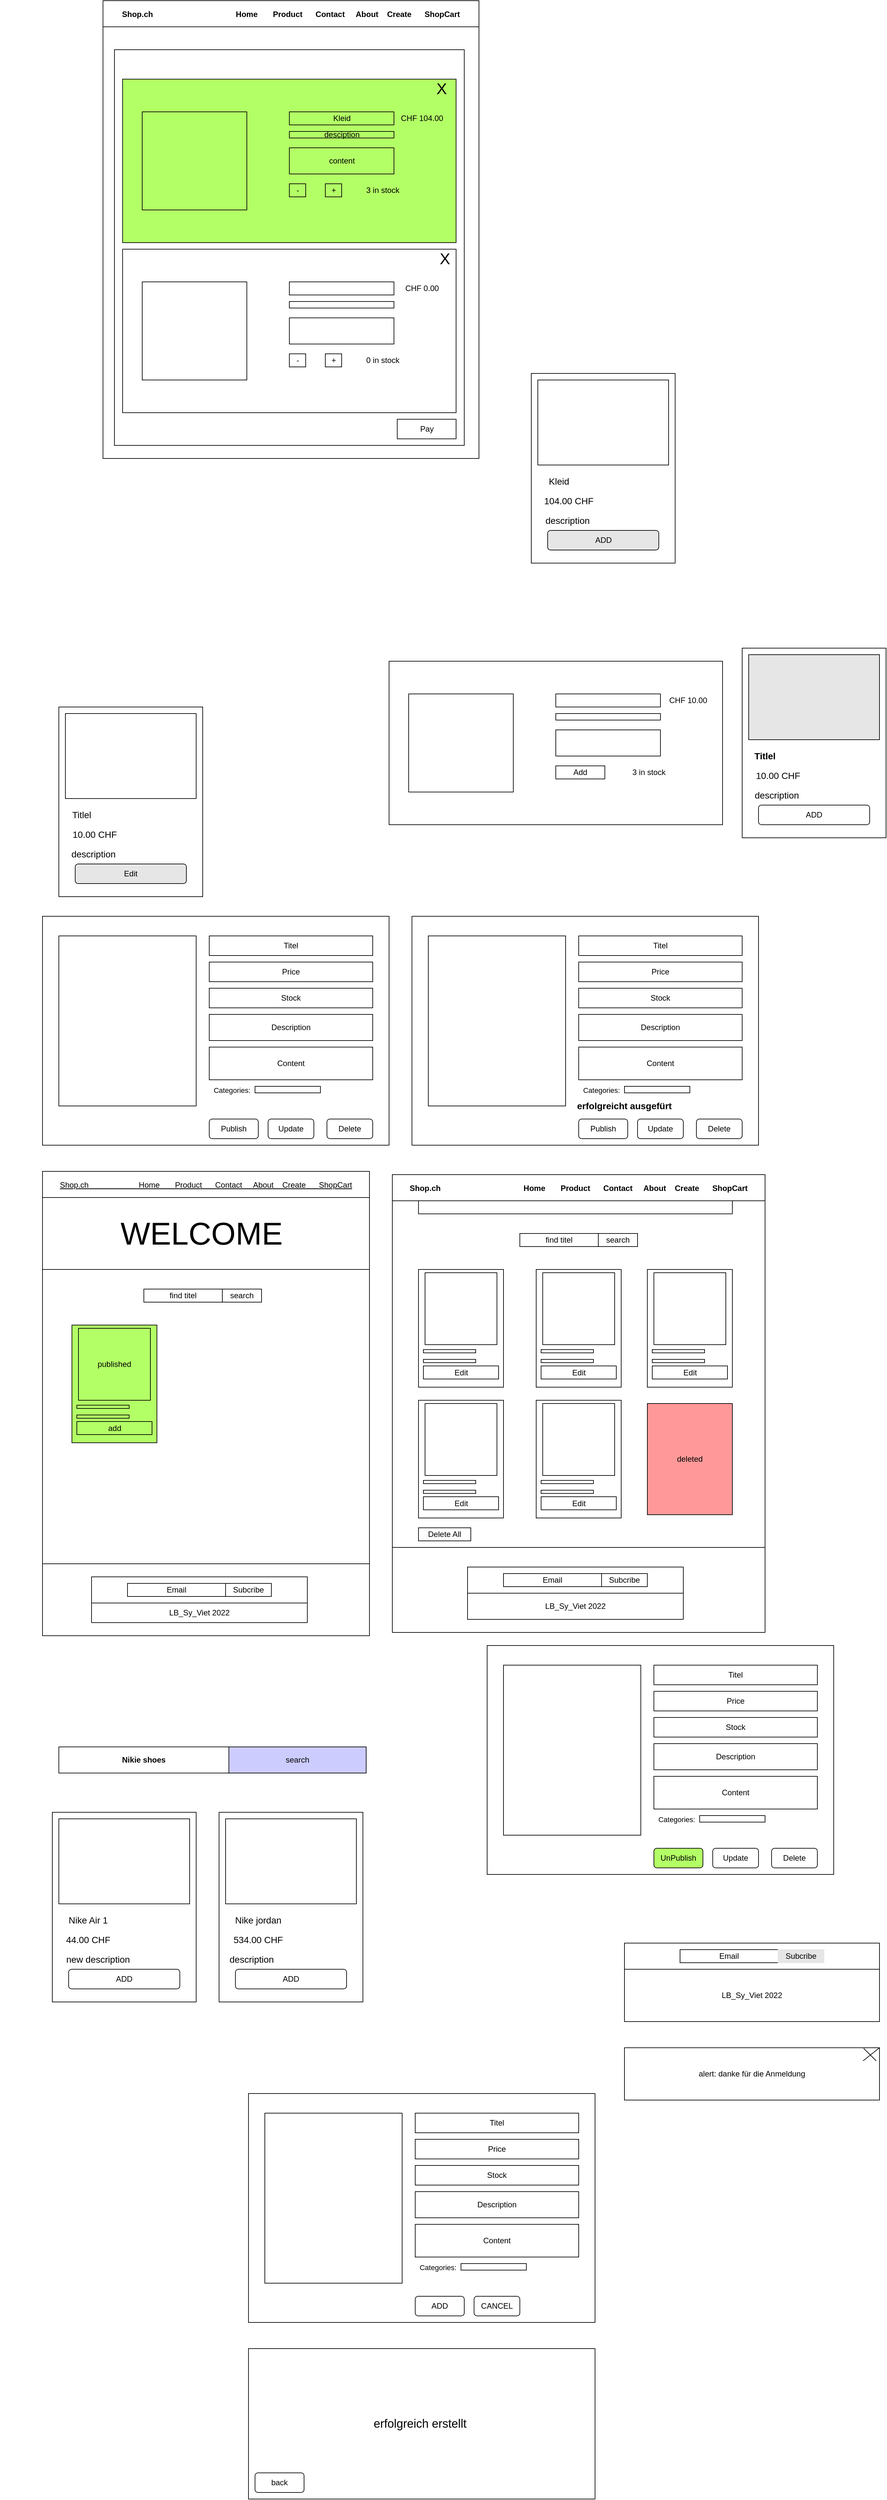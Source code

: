 <mxfile version="13.9.9" type="device"><diagram id="2yrOR_RCrIBisxL4nx6R" name="Page-1"><mxGraphModel dx="1326" dy="1898" grid="1" gridSize="10" guides="1" tooltips="1" connect="1" arrows="1" fold="1" page="1" pageScale="1" pageWidth="850" pageHeight="1100" math="0" shadow="0"><root><mxCell id="0"/><mxCell id="1" parent="0"/><mxCell id="n-_QKvVmJaHR3zwrg8KM-3" value="" style="rounded=0;whiteSpace=wrap;html=1;" parent="1" vertex="1"><mxGeometry x="130" y="210" width="220" height="290" as="geometry"/></mxCell><mxCell id="n-_QKvVmJaHR3zwrg8KM-6" value="Titlel" style="text;html=1;strokeColor=none;fillColor=none;align=center;verticalAlign=middle;whiteSpace=wrap;rounded=0;fontSize=14;fontStyle=0" parent="1" vertex="1"><mxGeometry x="40" y="360" width="250" height="30" as="geometry"/></mxCell><mxCell id="n-_QKvVmJaHR3zwrg8KM-7" value="Edit" style="rounded=1;whiteSpace=wrap;html=1;fillColor=#E6E6E6;" parent="1" vertex="1"><mxGeometry x="155" y="450" width="170" height="30" as="geometry"/></mxCell><mxCell id="n-_QKvVmJaHR3zwrg8KM-9" value="" style="rounded=0;whiteSpace=wrap;html=1;" parent="1" vertex="1"><mxGeometry x="105" y="530" width="530" height="350" as="geometry"/></mxCell><mxCell id="n-_QKvVmJaHR3zwrg8KM-10" value="Publish" style="rounded=1;whiteSpace=wrap;html=1;" parent="1" vertex="1"><mxGeometry x="360" y="840" width="75" height="30" as="geometry"/></mxCell><mxCell id="n-_QKvVmJaHR3zwrg8KM-13" value="Update" style="rounded=1;whiteSpace=wrap;html=1;" parent="1" vertex="1"><mxGeometry x="450" y="840" width="70" height="30" as="geometry"/></mxCell><mxCell id="n-_QKvVmJaHR3zwrg8KM-14" value="Delete" style="rounded=1;whiteSpace=wrap;html=1;" parent="1" vertex="1"><mxGeometry x="540" y="840" width="70" height="30" as="geometry"/></mxCell><mxCell id="IddAq0mfQza5rB-M91Nt-2" value="" style="rounded=0;whiteSpace=wrap;html=1;" vertex="1" parent="1"><mxGeometry x="140" y="220" width="200" height="130" as="geometry"/></mxCell><mxCell id="IddAq0mfQza5rB-M91Nt-3" value="description&amp;nbsp;" style="text;html=1;strokeColor=none;fillColor=none;align=center;verticalAlign=middle;whiteSpace=wrap;rounded=0;fontSize=14;fontStyle=0" vertex="1" parent="1"><mxGeometry x="60" y="420" width="250" height="30" as="geometry"/></mxCell><mxCell id="IddAq0mfQza5rB-M91Nt-4" value="10.00 CHF" style="text;html=1;strokeColor=none;fillColor=none;align=center;verticalAlign=middle;whiteSpace=wrap;rounded=0;fontSize=14;fontStyle=0" vertex="1" parent="1"><mxGeometry x="60" y="390" width="250" height="30" as="geometry"/></mxCell><mxCell id="IddAq0mfQza5rB-M91Nt-5" value="Titel" style="rounded=0;whiteSpace=wrap;html=1;" vertex="1" parent="1"><mxGeometry x="360" y="560" width="250" height="30" as="geometry"/></mxCell><mxCell id="IddAq0mfQza5rB-M91Nt-6" value="Price" style="rounded=0;whiteSpace=wrap;html=1;" vertex="1" parent="1"><mxGeometry x="360" y="600" width="250" height="30" as="geometry"/></mxCell><mxCell id="IddAq0mfQza5rB-M91Nt-7" value="Stock" style="rounded=0;whiteSpace=wrap;html=1;" vertex="1" parent="1"><mxGeometry x="360" y="640" width="250" height="30" as="geometry"/></mxCell><mxCell id="IddAq0mfQza5rB-M91Nt-8" value="Description" style="rounded=0;whiteSpace=wrap;html=1;" vertex="1" parent="1"><mxGeometry x="360" y="680" width="250" height="40" as="geometry"/></mxCell><mxCell id="IddAq0mfQza5rB-M91Nt-9" value="Content" style="rounded=0;whiteSpace=wrap;html=1;" vertex="1" parent="1"><mxGeometry x="360" y="730" width="250" height="50" as="geometry"/></mxCell><mxCell id="IddAq0mfQza5rB-M91Nt-10" value="&lt;br&gt;" style="rounded=0;whiteSpace=wrap;html=1;" vertex="1" parent="1"><mxGeometry x="430" y="790" width="100" height="10" as="geometry"/></mxCell><mxCell id="IddAq0mfQza5rB-M91Nt-11" value="" style="rounded=0;whiteSpace=wrap;html=1;" vertex="1" parent="1"><mxGeometry x="130" y="560" width="210" height="260" as="geometry"/></mxCell><mxCell id="IddAq0mfQza5rB-M91Nt-13" value="&lt;font style=&quot;font-size: 11px&quot;&gt;Categories:&lt;/font&gt;" style="text;html=1;strokeColor=none;fillColor=none;align=center;verticalAlign=middle;whiteSpace=wrap;rounded=0;fontSize=14;fontStyle=0" vertex="1" parent="1"><mxGeometry x="270" y="780" width="250" height="30" as="geometry"/></mxCell><mxCell id="IddAq0mfQza5rB-M91Nt-17" value="Shop.ch                       Home       Product      Contact     About    Create      ShopCart" style="swimlane;startSize=40;fontStyle=4" vertex="1" parent="1"><mxGeometry x="105" y="920" width="500" height="710" as="geometry"/></mxCell><mxCell id="IddAq0mfQza5rB-M91Nt-18" value="&lt;font style=&quot;font-size: 48px&quot;&gt;WELCOME&amp;nbsp;&lt;/font&gt;" style="rounded=0;whiteSpace=wrap;html=1;" vertex="1" parent="IddAq0mfQza5rB-M91Nt-17"><mxGeometry y="40" width="500" height="110" as="geometry"/></mxCell><mxCell id="IddAq0mfQza5rB-M91Nt-34" value="" style="rounded=0;whiteSpace=wrap;html=1;rotation=-180;" vertex="1" parent="IddAq0mfQza5rB-M91Nt-17"><mxGeometry y="600" width="500" height="110" as="geometry"/></mxCell><mxCell id="IddAq0mfQza5rB-M91Nt-35" value="v" style="rounded=0;whiteSpace=wrap;html=1;" vertex="1" parent="IddAq0mfQza5rB-M91Nt-17"><mxGeometry x="75" y="620" width="330" height="40" as="geometry"/></mxCell><mxCell id="IddAq0mfQza5rB-M91Nt-36" value="Email" style="rounded=0;whiteSpace=wrap;html=1;" vertex="1" parent="IddAq0mfQza5rB-M91Nt-17"><mxGeometry x="130" y="630" width="150" height="20" as="geometry"/></mxCell><mxCell id="IddAq0mfQza5rB-M91Nt-37" value="Subcribe" style="rounded=0;whiteSpace=wrap;html=1;" vertex="1" parent="IddAq0mfQza5rB-M91Nt-17"><mxGeometry x="280" y="630" width="70" height="20" as="geometry"/></mxCell><mxCell id="IddAq0mfQza5rB-M91Nt-38" value="&lt;div&gt;&lt;span&gt;LB_Sy_Viet 2022&lt;/span&gt;&lt;/div&gt;" style="rounded=0;whiteSpace=wrap;html=1;" vertex="1" parent="IddAq0mfQza5rB-M91Nt-17"><mxGeometry x="75" y="660" width="330" height="30" as="geometry"/></mxCell><mxCell id="IddAq0mfQza5rB-M91Nt-49" value="" style="rounded=0;whiteSpace=wrap;html=1;rotation=-90;fillColor=#B3FF66;" vertex="1" parent="IddAq0mfQza5rB-M91Nt-17"><mxGeometry x="20" y="260" width="180" height="130" as="geometry"/></mxCell><mxCell id="IddAq0mfQza5rB-M91Nt-52" value="add" style="rounded=0;whiteSpace=wrap;html=1;rotation=0;fillColor=#B3FF66;" vertex="1" parent="IddAq0mfQza5rB-M91Nt-17"><mxGeometry x="52.5" y="382.5" width="115" height="20" as="geometry"/></mxCell><mxCell id="IddAq0mfQza5rB-M91Nt-53" value="published" style="whiteSpace=wrap;html=1;aspect=fixed;fillColor=#B3FF66;" vertex="1" parent="IddAq0mfQza5rB-M91Nt-17"><mxGeometry x="55" y="240" width="110" height="110" as="geometry"/></mxCell><mxCell id="IddAq0mfQza5rB-M91Nt-55" value="" style="rounded=0;whiteSpace=wrap;html=1;rotation=-90;fillColor=#B3FF66;" vertex="1" parent="IddAq0mfQza5rB-M91Nt-17"><mxGeometry x="90" y="335" width="5" height="80" as="geometry"/></mxCell><mxCell id="IddAq0mfQza5rB-M91Nt-56" value="" style="rounded=0;whiteSpace=wrap;html=1;rotation=-90;fillColor=#B3FF66;" vertex="1" parent="IddAq0mfQza5rB-M91Nt-17"><mxGeometry x="90" y="320" width="5" height="80" as="geometry"/></mxCell><mxCell id="IddAq0mfQza5rB-M91Nt-74" value="find titel" style="rounded=0;whiteSpace=wrap;html=1;" vertex="1" parent="IddAq0mfQza5rB-M91Nt-17"><mxGeometry x="155" y="180" width="120" height="20" as="geometry"/></mxCell><mxCell id="IddAq0mfQza5rB-M91Nt-75" value="search" style="rounded=0;whiteSpace=wrap;html=1;" vertex="1" parent="IddAq0mfQza5rB-M91Nt-17"><mxGeometry x="275" y="180" width="60" height="20" as="geometry"/></mxCell><mxCell id="IddAq0mfQza5rB-M91Nt-76" value="" style="endArrow=none;html=1;exitX=0;exitY=0;exitDx=0;exitDy=0;fontStyle=4" edge="1" parent="1"><mxGeometry width="50" height="50" relative="1" as="geometry"><mxPoint x="175" y="1600" as="sourcePoint"/><mxPoint x="175" y="1600" as="targetPoint"/></mxGeometry></mxCell><mxCell id="IddAq0mfQza5rB-M91Nt-77" value="" style="rounded=0;whiteSpace=wrap;html=1;" vertex="1" parent="1"><mxGeometry x="670" y="530" width="530" height="350" as="geometry"/></mxCell><mxCell id="IddAq0mfQza5rB-M91Nt-78" value="Publish" style="rounded=1;whiteSpace=wrap;html=1;" vertex="1" parent="1"><mxGeometry x="925" y="840" width="75" height="30" as="geometry"/></mxCell><mxCell id="IddAq0mfQza5rB-M91Nt-79" value="Update" style="rounded=1;whiteSpace=wrap;html=1;" vertex="1" parent="1"><mxGeometry x="1015" y="840" width="70" height="30" as="geometry"/></mxCell><mxCell id="IddAq0mfQza5rB-M91Nt-80" value="Delete" style="rounded=1;whiteSpace=wrap;html=1;" vertex="1" parent="1"><mxGeometry x="1105" y="840" width="70" height="30" as="geometry"/></mxCell><mxCell id="IddAq0mfQza5rB-M91Nt-81" value="Titel" style="rounded=0;whiteSpace=wrap;html=1;" vertex="1" parent="1"><mxGeometry x="925" y="560" width="250" height="30" as="geometry"/></mxCell><mxCell id="IddAq0mfQza5rB-M91Nt-82" value="Price" style="rounded=0;whiteSpace=wrap;html=1;" vertex="1" parent="1"><mxGeometry x="925" y="600" width="250" height="30" as="geometry"/></mxCell><mxCell id="IddAq0mfQza5rB-M91Nt-83" value="Stock" style="rounded=0;whiteSpace=wrap;html=1;" vertex="1" parent="1"><mxGeometry x="925" y="640" width="250" height="30" as="geometry"/></mxCell><mxCell id="IddAq0mfQza5rB-M91Nt-84" value="Description" style="rounded=0;whiteSpace=wrap;html=1;" vertex="1" parent="1"><mxGeometry x="925" y="680" width="250" height="40" as="geometry"/></mxCell><mxCell id="IddAq0mfQza5rB-M91Nt-85" value="Content" style="rounded=0;whiteSpace=wrap;html=1;" vertex="1" parent="1"><mxGeometry x="925" y="730" width="250" height="50" as="geometry"/></mxCell><mxCell id="IddAq0mfQza5rB-M91Nt-86" value="&lt;br&gt;" style="rounded=0;whiteSpace=wrap;html=1;" vertex="1" parent="1"><mxGeometry x="995" y="790" width="100" height="10" as="geometry"/></mxCell><mxCell id="IddAq0mfQza5rB-M91Nt-87" value="" style="rounded=0;whiteSpace=wrap;html=1;" vertex="1" parent="1"><mxGeometry x="695" y="560" width="210" height="260" as="geometry"/></mxCell><mxCell id="IddAq0mfQza5rB-M91Nt-88" value="&lt;font style=&quot;font-size: 11px&quot;&gt;Categories:&lt;/font&gt;" style="text;html=1;strokeColor=none;fillColor=none;align=center;verticalAlign=middle;whiteSpace=wrap;rounded=0;fontSize=14;fontStyle=0" vertex="1" parent="1"><mxGeometry x="835" y="780" width="250" height="30" as="geometry"/></mxCell><mxCell id="IddAq0mfQza5rB-M91Nt-90" value="&lt;b&gt;erfolgreicht ausgefürt&lt;/b&gt;" style="text;html=1;strokeColor=none;fillColor=none;align=center;verticalAlign=middle;whiteSpace=wrap;rounded=0;fontSize=14;fontStyle=0" vertex="1" parent="1"><mxGeometry x="870" y="810" width="250" height="20" as="geometry"/></mxCell><mxCell id="IddAq0mfQza5rB-M91Nt-149" value="Shop.ch                                      Home       Product      Contact     About    Create      ShopCart" style="swimlane;startSize=40;" vertex="1" parent="1"><mxGeometry x="640" y="925" width="570" height="700" as="geometry"/></mxCell><mxCell id="IddAq0mfQza5rB-M91Nt-150" value="" style="rounded=0;whiteSpace=wrap;html=1;rotation=-180;" vertex="1" parent="IddAq0mfQza5rB-M91Nt-149"><mxGeometry y="570" width="570" height="130" as="geometry"/></mxCell><mxCell id="IddAq0mfQza5rB-M91Nt-151" value="v" style="rounded=0;whiteSpace=wrap;html=1;" vertex="1" parent="IddAq0mfQza5rB-M91Nt-149"><mxGeometry x="115" y="600" width="330" height="40" as="geometry"/></mxCell><mxCell id="IddAq0mfQza5rB-M91Nt-152" value="Email" style="rounded=0;whiteSpace=wrap;html=1;" vertex="1" parent="IddAq0mfQza5rB-M91Nt-149"><mxGeometry x="170" y="610" width="150" height="20" as="geometry"/></mxCell><mxCell id="IddAq0mfQza5rB-M91Nt-153" value="Subcribe" style="rounded=0;whiteSpace=wrap;html=1;" vertex="1" parent="IddAq0mfQza5rB-M91Nt-149"><mxGeometry x="320" y="610" width="70" height="20" as="geometry"/></mxCell><mxCell id="IddAq0mfQza5rB-M91Nt-154" value="&lt;div&gt;&lt;span&gt;LB_Sy_Viet 2022&lt;/span&gt;&lt;/div&gt;" style="rounded=0;whiteSpace=wrap;html=1;" vertex="1" parent="IddAq0mfQza5rB-M91Nt-149"><mxGeometry x="115" y="640" width="330" height="40" as="geometry"/></mxCell><mxCell id="IddAq0mfQza5rB-M91Nt-155" value="" style="rounded=0;whiteSpace=wrap;html=1;rotation=-90;" vertex="1" parent="IddAq0mfQza5rB-M91Nt-149"><mxGeometry x="15" y="370" width="180" height="130" as="geometry"/></mxCell><mxCell id="IddAq0mfQza5rB-M91Nt-156" value="" style="rounded=0;whiteSpace=wrap;html=1;rotation=-90;" vertex="1" parent="IddAq0mfQza5rB-M91Nt-149"><mxGeometry x="195" y="370" width="180" height="130" as="geometry"/></mxCell><mxCell id="IddAq0mfQza5rB-M91Nt-157" value="" style="rounded=0;whiteSpace=wrap;html=1;rotation=-90;" vertex="1" parent="IddAq0mfQza5rB-M91Nt-149"><mxGeometry x="275" y="445" width="20" height="115" as="geometry"/></mxCell><mxCell id="IddAq0mfQza5rB-M91Nt-158" value="Edit" style="rounded=0;whiteSpace=wrap;html=1;rotation=0;" vertex="1" parent="IddAq0mfQza5rB-M91Nt-149"><mxGeometry x="47.5" y="492.5" width="115" height="20" as="geometry"/></mxCell><mxCell id="IddAq0mfQza5rB-M91Nt-159" value="" style="whiteSpace=wrap;html=1;aspect=fixed;" vertex="1" parent="IddAq0mfQza5rB-M91Nt-149"><mxGeometry x="50" y="350" width="110" height="110" as="geometry"/></mxCell><mxCell id="IddAq0mfQza5rB-M91Nt-160" value="" style="whiteSpace=wrap;html=1;aspect=fixed;" vertex="1" parent="IddAq0mfQza5rB-M91Nt-149"><mxGeometry x="230" y="350" width="110" height="110" as="geometry"/></mxCell><mxCell id="IddAq0mfQza5rB-M91Nt-161" value="" style="rounded=0;whiteSpace=wrap;html=1;rotation=-90;" vertex="1" parent="IddAq0mfQza5rB-M91Nt-149"><mxGeometry x="85" y="445" width="5" height="80" as="geometry"/></mxCell><mxCell id="IddAq0mfQza5rB-M91Nt-162" value="" style="rounded=0;whiteSpace=wrap;html=1;rotation=-90;" vertex="1" parent="IddAq0mfQza5rB-M91Nt-149"><mxGeometry x="85" y="430" width="5" height="80" as="geometry"/></mxCell><mxCell id="IddAq0mfQza5rB-M91Nt-163" value="" style="rounded=0;whiteSpace=wrap;html=1;rotation=-90;" vertex="1" parent="IddAq0mfQza5rB-M91Nt-149"><mxGeometry x="265" y="430" width="5" height="80" as="geometry"/></mxCell><mxCell id="IddAq0mfQza5rB-M91Nt-164" value="" style="rounded=0;whiteSpace=wrap;html=1;rotation=-90;" vertex="1" parent="IddAq0mfQza5rB-M91Nt-149"><mxGeometry x="265" y="445" width="5" height="80" as="geometry"/></mxCell><mxCell id="IddAq0mfQza5rB-M91Nt-170" value="" style="rounded=0;whiteSpace=wrap;html=1;rotation=-90;" vertex="1" parent="IddAq0mfQza5rB-M91Nt-149"><mxGeometry x="195" y="370" width="180" height="130" as="geometry"/></mxCell><mxCell id="IddAq0mfQza5rB-M91Nt-171" value="Edit" style="rounded=0;whiteSpace=wrap;html=1;rotation=0;" vertex="1" parent="IddAq0mfQza5rB-M91Nt-149"><mxGeometry x="227.5" y="492.5" width="115" height="20" as="geometry"/></mxCell><mxCell id="IddAq0mfQza5rB-M91Nt-172" value="" style="whiteSpace=wrap;html=1;aspect=fixed;" vertex="1" parent="IddAq0mfQza5rB-M91Nt-149"><mxGeometry x="230" y="350" width="110" height="110" as="geometry"/></mxCell><mxCell id="IddAq0mfQza5rB-M91Nt-173" value="" style="rounded=0;whiteSpace=wrap;html=1;rotation=-90;" vertex="1" parent="IddAq0mfQza5rB-M91Nt-149"><mxGeometry x="265" y="445" width="5" height="80" as="geometry"/></mxCell><mxCell id="IddAq0mfQza5rB-M91Nt-174" value="" style="rounded=0;whiteSpace=wrap;html=1;rotation=-90;" vertex="1" parent="IddAq0mfQza5rB-M91Nt-149"><mxGeometry x="265" y="430" width="5" height="80" as="geometry"/></mxCell><mxCell id="IddAq0mfQza5rB-M91Nt-180" value="" style="rounded=0;whiteSpace=wrap;html=1;rotation=-90;" vertex="1" parent="IddAq0mfQza5rB-M91Nt-149"><mxGeometry x="15" y="170" width="180" height="130" as="geometry"/></mxCell><mxCell id="IddAq0mfQza5rB-M91Nt-181" value="" style="rounded=0;whiteSpace=wrap;html=1;rotation=-90;" vertex="1" parent="IddAq0mfQza5rB-M91Nt-149"><mxGeometry x="195" y="170" width="180" height="130" as="geometry"/></mxCell><mxCell id="IddAq0mfQza5rB-M91Nt-182" value="" style="rounded=0;whiteSpace=wrap;html=1;rotation=-90;" vertex="1" parent="IddAq0mfQza5rB-M91Nt-149"><mxGeometry x="275" y="245" width="20" height="115" as="geometry"/></mxCell><mxCell id="IddAq0mfQza5rB-M91Nt-183" value="Edit" style="rounded=0;whiteSpace=wrap;html=1;rotation=0;" vertex="1" parent="IddAq0mfQza5rB-M91Nt-149"><mxGeometry x="47.5" y="292.5" width="115" height="20" as="geometry"/></mxCell><mxCell id="IddAq0mfQza5rB-M91Nt-184" value="" style="whiteSpace=wrap;html=1;aspect=fixed;" vertex="1" parent="IddAq0mfQza5rB-M91Nt-149"><mxGeometry x="50" y="150" width="110" height="110" as="geometry"/></mxCell><mxCell id="IddAq0mfQza5rB-M91Nt-185" value="" style="whiteSpace=wrap;html=1;aspect=fixed;" vertex="1" parent="IddAq0mfQza5rB-M91Nt-149"><mxGeometry x="230" y="150" width="110" height="110" as="geometry"/></mxCell><mxCell id="IddAq0mfQza5rB-M91Nt-186" value="" style="rounded=0;whiteSpace=wrap;html=1;rotation=-90;" vertex="1" parent="IddAq0mfQza5rB-M91Nt-149"><mxGeometry x="85" y="245" width="5" height="80" as="geometry"/></mxCell><mxCell id="IddAq0mfQza5rB-M91Nt-187" value="" style="rounded=0;whiteSpace=wrap;html=1;rotation=-90;" vertex="1" parent="IddAq0mfQza5rB-M91Nt-149"><mxGeometry x="85" y="230" width="5" height="80" as="geometry"/></mxCell><mxCell id="IddAq0mfQza5rB-M91Nt-188" value="" style="rounded=0;whiteSpace=wrap;html=1;rotation=-90;" vertex="1" parent="IddAq0mfQza5rB-M91Nt-149"><mxGeometry x="265" y="230" width="5" height="80" as="geometry"/></mxCell><mxCell id="IddAq0mfQza5rB-M91Nt-189" value="" style="rounded=0;whiteSpace=wrap;html=1;rotation=-90;" vertex="1" parent="IddAq0mfQza5rB-M91Nt-149"><mxGeometry x="265" y="245" width="5" height="80" as="geometry"/></mxCell><mxCell id="IddAq0mfQza5rB-M91Nt-190" value="" style="rounded=0;whiteSpace=wrap;html=1;rotation=-90;" vertex="1" parent="IddAq0mfQza5rB-M91Nt-149"><mxGeometry x="365" y="170" width="180" height="130" as="geometry"/></mxCell><mxCell id="IddAq0mfQza5rB-M91Nt-191" value="" style="rounded=0;whiteSpace=wrap;html=1;rotation=-90;" vertex="1" parent="IddAq0mfQza5rB-M91Nt-149"><mxGeometry x="445" y="245" width="20" height="115" as="geometry"/></mxCell><mxCell id="IddAq0mfQza5rB-M91Nt-192" value="" style="whiteSpace=wrap;html=1;aspect=fixed;" vertex="1" parent="IddAq0mfQza5rB-M91Nt-149"><mxGeometry x="400" y="150" width="110" height="110" as="geometry"/></mxCell><mxCell id="IddAq0mfQza5rB-M91Nt-193" value="" style="rounded=0;whiteSpace=wrap;html=1;rotation=-90;" vertex="1" parent="IddAq0mfQza5rB-M91Nt-149"><mxGeometry x="435" y="230" width="5" height="80" as="geometry"/></mxCell><mxCell id="IddAq0mfQza5rB-M91Nt-194" value="" style="rounded=0;whiteSpace=wrap;html=1;rotation=-90;" vertex="1" parent="IddAq0mfQza5rB-M91Nt-149"><mxGeometry x="435" y="245" width="5" height="80" as="geometry"/></mxCell><mxCell id="IddAq0mfQza5rB-M91Nt-195" value="" style="rounded=0;whiteSpace=wrap;html=1;rotation=-90;" vertex="1" parent="IddAq0mfQza5rB-M91Nt-149"><mxGeometry x="195" y="170" width="180" height="130" as="geometry"/></mxCell><mxCell id="IddAq0mfQza5rB-M91Nt-196" value="Edit" style="rounded=0;whiteSpace=wrap;html=1;rotation=0;" vertex="1" parent="IddAq0mfQza5rB-M91Nt-149"><mxGeometry x="227.5" y="292.5" width="115" height="20" as="geometry"/></mxCell><mxCell id="IddAq0mfQza5rB-M91Nt-197" value="" style="whiteSpace=wrap;html=1;aspect=fixed;" vertex="1" parent="IddAq0mfQza5rB-M91Nt-149"><mxGeometry x="230" y="150" width="110" height="110" as="geometry"/></mxCell><mxCell id="IddAq0mfQza5rB-M91Nt-198" value="" style="rounded=0;whiteSpace=wrap;html=1;rotation=-90;" vertex="1" parent="IddAq0mfQza5rB-M91Nt-149"><mxGeometry x="265" y="245" width="5" height="80" as="geometry"/></mxCell><mxCell id="IddAq0mfQza5rB-M91Nt-199" value="" style="rounded=0;whiteSpace=wrap;html=1;rotation=-90;" vertex="1" parent="IddAq0mfQza5rB-M91Nt-149"><mxGeometry x="265" y="230" width="5" height="80" as="geometry"/></mxCell><mxCell id="IddAq0mfQza5rB-M91Nt-200" value="" style="rounded=0;whiteSpace=wrap;html=1;rotation=-90;" vertex="1" parent="IddAq0mfQza5rB-M91Nt-149"><mxGeometry x="365" y="170" width="180" height="130" as="geometry"/></mxCell><mxCell id="IddAq0mfQza5rB-M91Nt-201" value="Edit" style="rounded=0;whiteSpace=wrap;html=1;rotation=0;" vertex="1" parent="IddAq0mfQza5rB-M91Nt-149"><mxGeometry x="397.5" y="292.5" width="115" height="20" as="geometry"/></mxCell><mxCell id="IddAq0mfQza5rB-M91Nt-202" value="" style="whiteSpace=wrap;html=1;aspect=fixed;" vertex="1" parent="IddAq0mfQza5rB-M91Nt-149"><mxGeometry x="400" y="150" width="110" height="110" as="geometry"/></mxCell><mxCell id="IddAq0mfQza5rB-M91Nt-203" value="" style="rounded=0;whiteSpace=wrap;html=1;rotation=-90;" vertex="1" parent="IddAq0mfQza5rB-M91Nt-149"><mxGeometry x="435" y="245" width="5" height="80" as="geometry"/></mxCell><mxCell id="IddAq0mfQza5rB-M91Nt-204" value="" style="rounded=0;whiteSpace=wrap;html=1;rotation=-90;" vertex="1" parent="IddAq0mfQza5rB-M91Nt-149"><mxGeometry x="435" y="230" width="5" height="80" as="geometry"/></mxCell><mxCell id="IddAq0mfQza5rB-M91Nt-205" value="" style="rounded=0;whiteSpace=wrap;html=1;" vertex="1" parent="IddAq0mfQza5rB-M91Nt-149"><mxGeometry x="40" y="40" width="480" height="20" as="geometry"/></mxCell><mxCell id="IddAq0mfQza5rB-M91Nt-206" value="Delete All" style="rounded=0;whiteSpace=wrap;html=1;" vertex="1" parent="IddAq0mfQza5rB-M91Nt-149"><mxGeometry x="40" y="540" width="80" height="20" as="geometry"/></mxCell><mxCell id="IddAq0mfQza5rB-M91Nt-207" value="find titel" style="rounded=0;whiteSpace=wrap;html=1;" vertex="1" parent="IddAq0mfQza5rB-M91Nt-149"><mxGeometry x="195" y="90" width="120" height="20" as="geometry"/></mxCell><mxCell id="IddAq0mfQza5rB-M91Nt-208" value="search" style="rounded=0;whiteSpace=wrap;html=1;" vertex="1" parent="IddAq0mfQza5rB-M91Nt-149"><mxGeometry x="315" y="90" width="60" height="20" as="geometry"/></mxCell><mxCell id="IddAq0mfQza5rB-M91Nt-230" value="deleted" style="rounded=0;whiteSpace=wrap;html=1;rotation=0;fillColor=#FF9999;" vertex="1" parent="IddAq0mfQza5rB-M91Nt-149"><mxGeometry x="390" y="350" width="130" height="170" as="geometry"/></mxCell><mxCell id="IddAq0mfQza5rB-M91Nt-210" value="&lt;b&gt;Nikie shoes&lt;/b&gt;" style="rounded=0;whiteSpace=wrap;html=1;" vertex="1" parent="1"><mxGeometry x="130" y="1800" width="260" height="40" as="geometry"/></mxCell><mxCell id="IddAq0mfQza5rB-M91Nt-211" value="search" style="rounded=0;whiteSpace=wrap;html=1;fillColor=#CCCCFF;" vertex="1" parent="1"><mxGeometry x="390" y="1800" width="210" height="40" as="geometry"/></mxCell><mxCell id="IddAq0mfQza5rB-M91Nt-212" value="" style="rounded=0;whiteSpace=wrap;html=1;" vertex="1" parent="1"><mxGeometry x="120" y="1900" width="220" height="290" as="geometry"/></mxCell><mxCell id="IddAq0mfQza5rB-M91Nt-213" value="ADD" style="rounded=1;whiteSpace=wrap;html=1;" vertex="1" parent="1"><mxGeometry x="145" y="2140" width="170" height="30" as="geometry"/></mxCell><mxCell id="IddAq0mfQza5rB-M91Nt-214" value="" style="rounded=0;whiteSpace=wrap;html=1;" vertex="1" parent="1"><mxGeometry x="130" y="1910" width="200" height="130" as="geometry"/></mxCell><mxCell id="IddAq0mfQza5rB-M91Nt-221" value="" style="rounded=0;whiteSpace=wrap;html=1;" vertex="1" parent="1"><mxGeometry x="375" y="1900" width="220" height="290" as="geometry"/></mxCell><mxCell id="IddAq0mfQza5rB-M91Nt-222" value="ADD" style="rounded=1;whiteSpace=wrap;html=1;" vertex="1" parent="1"><mxGeometry x="400" y="2140" width="170" height="30" as="geometry"/></mxCell><mxCell id="IddAq0mfQza5rB-M91Nt-223" value="" style="rounded=0;whiteSpace=wrap;html=1;" vertex="1" parent="1"><mxGeometry x="385" y="1910" width="200" height="130" as="geometry"/></mxCell><mxCell id="IddAq0mfQza5rB-M91Nt-224" value="Nike Air 1" style="text;html=1;strokeColor=none;fillColor=none;align=center;verticalAlign=middle;whiteSpace=wrap;rounded=0;fontSize=14;fontStyle=0" vertex="1" parent="1"><mxGeometry x="50" y="2050" width="250" height="30" as="geometry"/></mxCell><mxCell id="IddAq0mfQza5rB-M91Nt-225" value="Nike jordan" style="text;html=1;strokeColor=none;fillColor=none;align=center;verticalAlign=middle;whiteSpace=wrap;rounded=0;fontSize=14;fontStyle=0" vertex="1" parent="1"><mxGeometry x="310" y="2050" width="250" height="30" as="geometry"/></mxCell><mxCell id="IddAq0mfQza5rB-M91Nt-226" value="44.00 CHF" style="text;html=1;strokeColor=none;fillColor=none;align=center;verticalAlign=middle;whiteSpace=wrap;rounded=0;fontSize=14;fontStyle=0" vertex="1" parent="1"><mxGeometry x="50" y="2080" width="250" height="30" as="geometry"/></mxCell><mxCell id="IddAq0mfQza5rB-M91Nt-227" value="534.00 CHF" style="text;html=1;strokeColor=none;fillColor=none;align=center;verticalAlign=middle;whiteSpace=wrap;rounded=0;fontSize=14;fontStyle=0" vertex="1" parent="1"><mxGeometry x="310" y="2080" width="250" height="30" as="geometry"/></mxCell><mxCell id="IddAq0mfQza5rB-M91Nt-228" value="description" style="text;html=1;strokeColor=none;fillColor=none;align=center;verticalAlign=middle;whiteSpace=wrap;rounded=0;fontSize=14;fontStyle=0" vertex="1" parent="1"><mxGeometry x="300" y="2110" width="250" height="30" as="geometry"/></mxCell><mxCell id="IddAq0mfQza5rB-M91Nt-229" value="new description" style="text;html=1;strokeColor=none;fillColor=none;align=center;verticalAlign=middle;whiteSpace=wrap;rounded=0;fontSize=14;fontStyle=0" vertex="1" parent="1"><mxGeometry x="65" y="2110" width="250" height="30" as="geometry"/></mxCell><mxCell id="IddAq0mfQza5rB-M91Nt-237" value="" style="rounded=0;whiteSpace=wrap;html=1;" vertex="1" parent="1"><mxGeometry x="785" y="1645" width="530" height="350" as="geometry"/></mxCell><mxCell id="IddAq0mfQza5rB-M91Nt-238" value="UnPublish" style="rounded=1;whiteSpace=wrap;html=1;fillColor=#B3FF66;" vertex="1" parent="1"><mxGeometry x="1040" y="1955" width="75" height="30" as="geometry"/></mxCell><mxCell id="IddAq0mfQza5rB-M91Nt-239" value="Update" style="rounded=1;whiteSpace=wrap;html=1;" vertex="1" parent="1"><mxGeometry x="1130" y="1955" width="70" height="30" as="geometry"/></mxCell><mxCell id="IddAq0mfQza5rB-M91Nt-240" value="Delete" style="rounded=1;whiteSpace=wrap;html=1;" vertex="1" parent="1"><mxGeometry x="1220" y="1955" width="70" height="30" as="geometry"/></mxCell><mxCell id="IddAq0mfQza5rB-M91Nt-241" value="Titel" style="rounded=0;whiteSpace=wrap;html=1;" vertex="1" parent="1"><mxGeometry x="1040" y="1675" width="250" height="30" as="geometry"/></mxCell><mxCell id="IddAq0mfQza5rB-M91Nt-242" value="Price" style="rounded=0;whiteSpace=wrap;html=1;" vertex="1" parent="1"><mxGeometry x="1040" y="1715" width="250" height="30" as="geometry"/></mxCell><mxCell id="IddAq0mfQza5rB-M91Nt-243" value="Stock" style="rounded=0;whiteSpace=wrap;html=1;" vertex="1" parent="1"><mxGeometry x="1040" y="1755" width="250" height="30" as="geometry"/></mxCell><mxCell id="IddAq0mfQza5rB-M91Nt-244" value="Description" style="rounded=0;whiteSpace=wrap;html=1;" vertex="1" parent="1"><mxGeometry x="1040" y="1795" width="250" height="40" as="geometry"/></mxCell><mxCell id="IddAq0mfQza5rB-M91Nt-245" value="Content" style="rounded=0;whiteSpace=wrap;html=1;" vertex="1" parent="1"><mxGeometry x="1040" y="1845" width="250" height="50" as="geometry"/></mxCell><mxCell id="IddAq0mfQza5rB-M91Nt-246" value="&lt;br&gt;" style="rounded=0;whiteSpace=wrap;html=1;" vertex="1" parent="1"><mxGeometry x="1110" y="1905" width="100" height="10" as="geometry"/></mxCell><mxCell id="IddAq0mfQza5rB-M91Nt-247" value="" style="rounded=0;whiteSpace=wrap;html=1;" vertex="1" parent="1"><mxGeometry x="810" y="1675" width="210" height="260" as="geometry"/></mxCell><mxCell id="IddAq0mfQza5rB-M91Nt-248" value="&lt;font style=&quot;font-size: 11px&quot;&gt;Categories:&lt;/font&gt;" style="text;html=1;strokeColor=none;fillColor=none;align=center;verticalAlign=middle;whiteSpace=wrap;rounded=0;fontSize=14;fontStyle=0" vertex="1" parent="1"><mxGeometry x="950" y="1895" width="250" height="30" as="geometry"/></mxCell><mxCell id="IddAq0mfQza5rB-M91Nt-249" value="" style="rounded=0;whiteSpace=wrap;html=1;" vertex="1" parent="1"><mxGeometry x="420" y="2330" width="530" height="350" as="geometry"/></mxCell><mxCell id="IddAq0mfQza5rB-M91Nt-250" value="ADD" style="rounded=1;whiteSpace=wrap;html=1;" vertex="1" parent="1"><mxGeometry x="675" y="2640" width="75" height="30" as="geometry"/></mxCell><mxCell id="IddAq0mfQza5rB-M91Nt-252" value="CANCEL" style="rounded=1;whiteSpace=wrap;html=1;" vertex="1" parent="1"><mxGeometry x="765" y="2640" width="70" height="30" as="geometry"/></mxCell><mxCell id="IddAq0mfQza5rB-M91Nt-253" value="Titel" style="rounded=0;whiteSpace=wrap;html=1;" vertex="1" parent="1"><mxGeometry x="675" y="2360" width="250" height="30" as="geometry"/></mxCell><mxCell id="IddAq0mfQza5rB-M91Nt-254" value="Price" style="rounded=0;whiteSpace=wrap;html=1;" vertex="1" parent="1"><mxGeometry x="675" y="2400" width="250" height="30" as="geometry"/></mxCell><mxCell id="IddAq0mfQza5rB-M91Nt-255" value="Stock" style="rounded=0;whiteSpace=wrap;html=1;" vertex="1" parent="1"><mxGeometry x="675" y="2440" width="250" height="30" as="geometry"/></mxCell><mxCell id="IddAq0mfQza5rB-M91Nt-256" value="Description" style="rounded=0;whiteSpace=wrap;html=1;" vertex="1" parent="1"><mxGeometry x="675" y="2480" width="250" height="40" as="geometry"/></mxCell><mxCell id="IddAq0mfQza5rB-M91Nt-257" value="Content" style="rounded=0;whiteSpace=wrap;html=1;" vertex="1" parent="1"><mxGeometry x="675" y="2530" width="250" height="50" as="geometry"/></mxCell><mxCell id="IddAq0mfQza5rB-M91Nt-258" value="&lt;br&gt;" style="rounded=0;whiteSpace=wrap;html=1;" vertex="1" parent="1"><mxGeometry x="745" y="2590" width="100" height="10" as="geometry"/></mxCell><mxCell id="IddAq0mfQza5rB-M91Nt-259" value="" style="rounded=0;whiteSpace=wrap;html=1;" vertex="1" parent="1"><mxGeometry x="445" y="2360" width="210" height="260" as="geometry"/></mxCell><mxCell id="IddAq0mfQza5rB-M91Nt-260" value="&lt;font style=&quot;font-size: 11px&quot;&gt;Categories:&lt;/font&gt;" style="text;html=1;strokeColor=none;fillColor=none;align=center;verticalAlign=middle;whiteSpace=wrap;rounded=0;fontSize=14;fontStyle=0" vertex="1" parent="1"><mxGeometry x="585" y="2580" width="250" height="30" as="geometry"/></mxCell><mxCell id="IddAq0mfQza5rB-M91Nt-261" value="&lt;font style=&quot;font-size: 18px&quot;&gt;erfolgreich erstellt&amp;nbsp;&lt;br&gt;&lt;/font&gt;" style="rounded=0;whiteSpace=wrap;html=1;" vertex="1" parent="1"><mxGeometry x="420" y="2720" width="530" height="230" as="geometry"/></mxCell><mxCell id="IddAq0mfQza5rB-M91Nt-262" value="back" style="rounded=1;whiteSpace=wrap;html=1;" vertex="1" parent="1"><mxGeometry x="430" y="2910" width="75" height="30" as="geometry"/></mxCell><mxCell id="IddAq0mfQza5rB-M91Nt-263" value="v" style="rounded=0;whiteSpace=wrap;html=1;" vertex="1" parent="1"><mxGeometry x="995" y="2100" width="390" height="40" as="geometry"/></mxCell><mxCell id="IddAq0mfQza5rB-M91Nt-264" value="Email" style="rounded=0;whiteSpace=wrap;html=1;" vertex="1" parent="1"><mxGeometry x="1080" y="2110" width="150" height="20" as="geometry"/></mxCell><mxCell id="IddAq0mfQza5rB-M91Nt-265" value="Subcribe" style="rounded=0;whiteSpace=wrap;html=1;strokeColor=#E6E6E6;fillColor=#E6E6E6;" vertex="1" parent="1"><mxGeometry x="1230" y="2110" width="70" height="20" as="geometry"/></mxCell><mxCell id="IddAq0mfQza5rB-M91Nt-266" value="&lt;div&gt;&lt;span&gt;LB_Sy_Viet 2022&lt;/span&gt;&lt;/div&gt;" style="rounded=0;whiteSpace=wrap;html=1;" vertex="1" parent="1"><mxGeometry x="995" y="2140" width="390" height="80" as="geometry"/></mxCell><mxCell id="IddAq0mfQza5rB-M91Nt-267" value="alert: danke für die Anmeldung" style="rounded=0;whiteSpace=wrap;html=1;" vertex="1" parent="1"><mxGeometry x="995" y="2260" width="390" height="80" as="geometry"/></mxCell><mxCell id="IddAq0mfQza5rB-M91Nt-268" value="" style="endArrow=none;html=1;" edge="1" parent="1"><mxGeometry width="50" height="50" relative="1" as="geometry"><mxPoint x="1360" y="2280" as="sourcePoint"/><mxPoint x="1385" y="2260" as="targetPoint"/></mxGeometry></mxCell><mxCell id="IddAq0mfQza5rB-M91Nt-270" value="" style="endArrow=none;html=1;exitX=0.938;exitY=0.013;exitDx=0;exitDy=0;exitPerimeter=0;" edge="1" parent="1" source="IddAq0mfQza5rB-M91Nt-267"><mxGeometry width="50" height="50" relative="1" as="geometry"><mxPoint x="1370" y="2290" as="sourcePoint"/><mxPoint x="1380" y="2280" as="targetPoint"/></mxGeometry></mxCell><mxCell id="IddAq0mfQza5rB-M91Nt-271" value="" style="rounded=0;whiteSpace=wrap;html=1;" vertex="1" parent="1"><mxGeometry x="852.5" y="-300" width="220" height="290" as="geometry"/></mxCell><mxCell id="IddAq0mfQza5rB-M91Nt-272" value="ADD" style="rounded=1;whiteSpace=wrap;html=1;fillColor=#E6E6E6;" vertex="1" parent="1"><mxGeometry x="877.5" y="-60" width="170" height="30" as="geometry"/></mxCell><mxCell id="IddAq0mfQza5rB-M91Nt-273" value="" style="rounded=0;whiteSpace=wrap;html=1;" vertex="1" parent="1"><mxGeometry x="862.5" y="-290" width="200" height="130" as="geometry"/></mxCell><mxCell id="IddAq0mfQza5rB-M91Nt-274" value="Shop.ch                                      Home       Product      Contact     About    Create      ShopCart" style="swimlane;startSize=40;" vertex="1" parent="1"><mxGeometry x="197.5" y="-870" width="575" height="700" as="geometry"/></mxCell><mxCell id="IddAq0mfQza5rB-M91Nt-275" value="" style="rounded=0;whiteSpace=wrap;html=1;fillColor=#ffffff;" vertex="1" parent="IddAq0mfQza5rB-M91Nt-274"><mxGeometry x="17.5" y="75" width="535" height="605" as="geometry"/></mxCell><mxCell id="IddAq0mfQza5rB-M91Nt-276" value="" style="rounded=0;whiteSpace=wrap;html=1;fillColor=#B3FF66;" vertex="1" parent="IddAq0mfQza5rB-M91Nt-274"><mxGeometry x="30" y="120" width="510" height="250" as="geometry"/></mxCell><mxCell id="IddAq0mfQza5rB-M91Nt-277" value="" style="rounded=0;whiteSpace=wrap;html=1;fillColor=#B3FF66;rotation=0;" vertex="1" parent="IddAq0mfQza5rB-M91Nt-274"><mxGeometry x="60" y="170" width="160" height="150" as="geometry"/></mxCell><mxCell id="IddAq0mfQza5rB-M91Nt-278" value="Kleid" style="rounded=0;whiteSpace=wrap;html=1;fillColor=#B3FF66;rotation=0;" vertex="1" parent="IddAq0mfQza5rB-M91Nt-274"><mxGeometry x="285" y="170" width="160" height="20" as="geometry"/></mxCell><mxCell id="IddAq0mfQza5rB-M91Nt-279" value="content" style="rounded=0;whiteSpace=wrap;html=1;fillColor=#B3FF66;rotation=0;" vertex="1" parent="IddAq0mfQza5rB-M91Nt-274"><mxGeometry x="285" y="225" width="160" height="40" as="geometry"/></mxCell><mxCell id="IddAq0mfQza5rB-M91Nt-280" value="desciption" style="rounded=0;whiteSpace=wrap;html=1;fillColor=#B3FF66;rotation=0;" vertex="1" parent="IddAq0mfQza5rB-M91Nt-274"><mxGeometry x="285" y="200" width="160" height="10" as="geometry"/></mxCell><mxCell id="IddAq0mfQza5rB-M91Nt-281" value="-&lt;span style=&quot;color: rgba(0 , 0 , 0 , 0) ; font-family: monospace ; font-size: 0px&quot;&gt;%3CmxGraphModel%3E%3Croot%3E%3CmxCell%20id%3D%220%22%2F%3E%3CmxCell%20id%3D%221%22%20parent%3D%220%22%2F%3E%3CmxCell%20id%3D%222%22%20value%3D%22find%20titel%22%20style%3D%22rounded%3D0%3BwhiteSpace%3Dwrap%3Bhtml%3D1%3B%22%20vertex%3D%221%22%20parent%3D%221%22%3E%3CmxGeometry%20x%3D%22370%22%20y%3D%221290%22%20width%3D%22120%22%20height%3D%2220%22%20as%3D%22geometry%22%2F%3E%3C%2FmxCell%3E%3CmxCell%20id%3D%223%22%20value%3D%22search%22%20style%3D%22rounded%3D0%3BwhiteSpace%3Dwrap%3Bhtml%3D1%3B%22%20vertex%3D%221%22%20parent%3D%221%22%3E%3CmxGeometry%20x%3D%22490%22%20y%3D%221290%22%20width%3D%2260%22%20height%3D%2220%22%20as%3D%22geometry%22%2F%3E%3C%2FmxCell%3E%3C%2Froot%3E%3C%2FmxGraphModel%3E&lt;/span&gt;" style="rounded=0;whiteSpace=wrap;html=1;fillColor=#B3FF66;rotation=0;" vertex="1" parent="IddAq0mfQza5rB-M91Nt-274"><mxGeometry x="285" y="280" width="25" height="20" as="geometry"/></mxCell><mxCell id="IddAq0mfQza5rB-M91Nt-282" value="CHF 104.00" style="rounded=0;whiteSpace=wrap;html=1;rotation=0;fillColor=#B3FF66;strokeColor=none;" vertex="1" parent="IddAq0mfQza5rB-M91Nt-274"><mxGeometry x="450" y="170" width="75" height="20" as="geometry"/></mxCell><mxCell id="IddAq0mfQza5rB-M91Nt-283" value="3 in stock" style="rounded=0;whiteSpace=wrap;html=1;rotation=0;fillColor=#B3FF66;strokeColor=none;" vertex="1" parent="IddAq0mfQza5rB-M91Nt-274"><mxGeometry x="390" y="280" width="75" height="20" as="geometry"/></mxCell><mxCell id="IddAq0mfQza5rB-M91Nt-284" value="Email" style="rounded=0;whiteSpace=wrap;html=1;" vertex="1" parent="IddAq0mfQza5rB-M91Nt-274"><mxGeometry x="170" y="610" width="150" height="20" as="geometry"/></mxCell><mxCell id="IddAq0mfQza5rB-M91Nt-285" value="Subcribe" style="rounded=0;whiteSpace=wrap;html=1;" vertex="1" parent="IddAq0mfQza5rB-M91Nt-274"><mxGeometry x="320" y="610" width="70" height="20" as="geometry"/></mxCell><mxCell id="IddAq0mfQza5rB-M91Nt-286" value="Pay" style="rounded=0;whiteSpace=wrap;html=1;fillColor=#ffffff;rotation=0;" vertex="1" parent="IddAq0mfQza5rB-M91Nt-274"><mxGeometry x="190" y="500" width="150" height="30" as="geometry"/></mxCell><mxCell id="IddAq0mfQza5rB-M91Nt-287" value="" style="rounded=0;whiteSpace=wrap;html=1;fillColor=#ffffff;" vertex="1" parent="IddAq0mfQza5rB-M91Nt-274"><mxGeometry x="30" y="380" width="510" height="250" as="geometry"/></mxCell><mxCell id="IddAq0mfQza5rB-M91Nt-288" value="" style="rounded=0;whiteSpace=wrap;html=1;fillColor=#ffffff;rotation=0;" vertex="1" parent="IddAq0mfQza5rB-M91Nt-274"><mxGeometry x="60" y="430" width="160" height="150" as="geometry"/></mxCell><mxCell id="IddAq0mfQza5rB-M91Nt-289" value="" style="rounded=0;whiteSpace=wrap;html=1;fillColor=#ffffff;rotation=0;" vertex="1" parent="IddAq0mfQza5rB-M91Nt-274"><mxGeometry x="285" y="430" width="160" height="20" as="geometry"/></mxCell><mxCell id="IddAq0mfQza5rB-M91Nt-290" value="" style="rounded=0;whiteSpace=wrap;html=1;fillColor=#ffffff;rotation=0;" vertex="1" parent="IddAq0mfQza5rB-M91Nt-274"><mxGeometry x="285" y="485" width="160" height="40" as="geometry"/></mxCell><mxCell id="IddAq0mfQza5rB-M91Nt-291" value="" style="rounded=0;whiteSpace=wrap;html=1;fillColor=#ffffff;rotation=0;" vertex="1" parent="IddAq0mfQza5rB-M91Nt-274"><mxGeometry x="285" y="460" width="160" height="10" as="geometry"/></mxCell><mxCell id="IddAq0mfQza5rB-M91Nt-292" value="CHF 0.00" style="rounded=0;whiteSpace=wrap;html=1;rotation=0;fillColor=none;strokeColor=none;" vertex="1" parent="IddAq0mfQza5rB-M91Nt-274"><mxGeometry x="450" y="430" width="75" height="20" as="geometry"/></mxCell><mxCell id="IddAq0mfQza5rB-M91Nt-293" value="0 in stock" style="rounded=0;whiteSpace=wrap;html=1;rotation=0;fillColor=none;strokeColor=none;" vertex="1" parent="IddAq0mfQza5rB-M91Nt-274"><mxGeometry x="390" y="540" width="75" height="20" as="geometry"/></mxCell><mxCell id="IddAq0mfQza5rB-M91Nt-294" value="Pay" style="rounded=0;whiteSpace=wrap;html=1;fillColor=#ffffff;rotation=0;" vertex="1" parent="IddAq0mfQza5rB-M91Nt-274"><mxGeometry x="450" y="640" width="90" height="30" as="geometry"/></mxCell><mxCell id="IddAq0mfQza5rB-M91Nt-295" value="&lt;font style=&quot;font-size: 24px&quot;&gt;X&lt;/font&gt;" style="rounded=0;whiteSpace=wrap;html=1;rotation=0;fillColor=none;strokeColor=none;" vertex="1" parent="IddAq0mfQza5rB-M91Nt-274"><mxGeometry x="470" y="370" width="105" height="50" as="geometry"/></mxCell><mxCell id="IddAq0mfQza5rB-M91Nt-296" value="&lt;font style=&quot;font-size: 24px&quot;&gt;X&lt;/font&gt;" style="rounded=0;whiteSpace=wrap;html=1;rotation=0;fillColor=none;strokeColor=none;" vertex="1" parent="IddAq0mfQza5rB-M91Nt-274"><mxGeometry x="465" y="110" width="105" height="50" as="geometry"/></mxCell><mxCell id="IddAq0mfQza5rB-M91Nt-297" value="+" style="rounded=0;whiteSpace=wrap;html=1;fillColor=#B3FF66;rotation=0;" vertex="1" parent="IddAq0mfQza5rB-M91Nt-274"><mxGeometry x="340" y="280" width="25" height="20" as="geometry"/></mxCell><mxCell id="IddAq0mfQza5rB-M91Nt-298" value="-&lt;span style=&quot;color: rgba(0 , 0 , 0 , 0) ; font-family: monospace ; font-size: 0px&quot;&gt;%3CmxGraphModel%3E%3Croot%3E%3CmxCell%20id%3D%220%22%2F%3E%3CmxCell%20id%3D%221%22%20parent%3D%220%22%2F%3E%3CmxCell%20id%3D%222%22%20value%3D%22find%20titel%22%20style%3D%22rounded%3D0%3BwhiteSpace%3Dwrap%3Bhtml%3D1%3B%22%20vertex%3D%221%22%20parent%3D%221%22%3E%3CmxGeometry%20x%3D%22370%22%20y%3D%221290%22%20width%3D%22120%22%20height%3D%2220%22%20as%3D%22geometry%22%2F%3E%3C%2FmxCell%3E%3CmxCell%20id%3D%223%22%20value%3D%22search%22%20style%3D%22rounded%3D0%3BwhiteSpace%3Dwrap%3Bhtml%3D1%3B%22%20vertex%3D%221%22%20parent%3D%221%22%3E%3CmxGeometry%20x%3D%22490%22%20y%3D%221290%22%20width%3D%2260%22%20height%3D%2220%22%20as%3D%22geometry%22%2F%3E%3C%2FmxCell%3E%3C%2Froot%3E%3C%2FmxGraphModel%3E&lt;/span&gt;" style="rounded=0;whiteSpace=wrap;html=1;fillColor=#ffffff;rotation=0;" vertex="1" parent="IddAq0mfQza5rB-M91Nt-274"><mxGeometry x="285" y="540" width="25" height="20" as="geometry"/></mxCell><mxCell id="IddAq0mfQza5rB-M91Nt-299" value="+" style="rounded=0;whiteSpace=wrap;html=1;fillColor=#ffffff;rotation=0;" vertex="1" parent="1"><mxGeometry x="537.5" y="-330" width="25" height="20" as="geometry"/></mxCell><mxCell id="IddAq0mfQza5rB-M91Nt-300" value="Kleid" style="text;html=1;strokeColor=none;fillColor=none;align=center;verticalAlign=middle;whiteSpace=wrap;rounded=0;fontSize=14;fontStyle=0" vertex="1" parent="1"><mxGeometry x="770" y="-150" width="250" height="30" as="geometry"/></mxCell><mxCell id="IddAq0mfQza5rB-M91Nt-301" value="104.00 CHF" style="text;html=1;strokeColor=none;fillColor=none;align=center;verticalAlign=middle;whiteSpace=wrap;rounded=0;fontSize=14;fontStyle=0" vertex="1" parent="1"><mxGeometry x="785" y="-120" width="250" height="30" as="geometry"/></mxCell><mxCell id="IddAq0mfQza5rB-M91Nt-302" value="description&amp;nbsp;" style="text;html=1;strokeColor=none;fillColor=none;align=center;verticalAlign=middle;whiteSpace=wrap;rounded=0;fontSize=14;fontStyle=0" vertex="1" parent="1"><mxGeometry x="785" y="-90" width="250" height="30" as="geometry"/></mxCell><mxCell id="IddAq0mfQza5rB-M91Nt-303" value="" style="rounded=0;whiteSpace=wrap;html=1;" vertex="1" parent="1"><mxGeometry x="1175" y="120" width="220" height="290" as="geometry"/></mxCell><mxCell id="IddAq0mfQza5rB-M91Nt-304" value="ADD" style="rounded=1;whiteSpace=wrap;html=1;fillColor=none;" vertex="1" parent="1"><mxGeometry x="1200" y="360" width="170" height="30" as="geometry"/></mxCell><mxCell id="IddAq0mfQza5rB-M91Nt-305" value="" style="rounded=0;whiteSpace=wrap;html=1;fillColor=#E6E6E6;" vertex="1" parent="1"><mxGeometry x="1185" y="130" width="200" height="130" as="geometry"/></mxCell><mxCell id="IddAq0mfQza5rB-M91Nt-306" value="&lt;b&gt;Titlel&lt;/b&gt;" style="text;html=1;strokeColor=none;fillColor=none;align=center;verticalAlign=middle;whiteSpace=wrap;rounded=0;fontSize=14;fontStyle=0" vertex="1" parent="1"><mxGeometry x="1085" y="270" width="250" height="30" as="geometry"/></mxCell><mxCell id="IddAq0mfQza5rB-M91Nt-307" value="10.00 CHF" style="text;html=1;strokeColor=none;fillColor=none;align=center;verticalAlign=middle;whiteSpace=wrap;rounded=0;fontSize=14;fontStyle=0" vertex="1" parent="1"><mxGeometry x="1105" y="300" width="250" height="30" as="geometry"/></mxCell><mxCell id="IddAq0mfQza5rB-M91Nt-308" value="description&amp;nbsp;" style="text;html=1;strokeColor=none;fillColor=none;align=center;verticalAlign=middle;whiteSpace=wrap;rounded=0;fontSize=14;fontStyle=0" vertex="1" parent="1"><mxGeometry x="1105" y="330" width="250" height="30" as="geometry"/></mxCell><mxCell id="IddAq0mfQza5rB-M91Nt-309" value="" style="rounded=0;whiteSpace=wrap;html=1;fillColor=#ffffff;" vertex="1" parent="1"><mxGeometry x="635" y="140" width="510" height="250" as="geometry"/></mxCell><mxCell id="IddAq0mfQza5rB-M91Nt-310" value="" style="rounded=0;whiteSpace=wrap;html=1;fillColor=#ffffff;rotation=0;" vertex="1" parent="1"><mxGeometry x="665" y="190" width="160" height="150" as="geometry"/></mxCell><mxCell id="IddAq0mfQza5rB-M91Nt-311" value="" style="rounded=0;whiteSpace=wrap;html=1;fillColor=#ffffff;rotation=0;" vertex="1" parent="1"><mxGeometry x="890" y="190" width="160" height="20" as="geometry"/></mxCell><mxCell id="IddAq0mfQza5rB-M91Nt-312" value="" style="rounded=0;whiteSpace=wrap;html=1;fillColor=#ffffff;rotation=0;" vertex="1" parent="1"><mxGeometry x="890" y="245" width="160" height="40" as="geometry"/></mxCell><mxCell id="IddAq0mfQza5rB-M91Nt-313" value="" style="rounded=0;whiteSpace=wrap;html=1;fillColor=#ffffff;rotation=0;" vertex="1" parent="1"><mxGeometry x="890" y="220" width="160" height="10" as="geometry"/></mxCell><mxCell id="IddAq0mfQza5rB-M91Nt-314" value="Add" style="rounded=0;whiteSpace=wrap;html=1;fillColor=#ffffff;rotation=0;" vertex="1" parent="1"><mxGeometry x="890" y="300" width="75" height="20" as="geometry"/></mxCell><mxCell id="IddAq0mfQza5rB-M91Nt-315" value="CHF 10.00" style="rounded=0;whiteSpace=wrap;html=1;rotation=0;fillColor=none;strokeColor=none;" vertex="1" parent="1"><mxGeometry x="1055" y="190" width="75" height="20" as="geometry"/></mxCell><mxCell id="IddAq0mfQza5rB-M91Nt-316" value="3 in stock" style="rounded=0;whiteSpace=wrap;html=1;rotation=0;fillColor=none;strokeColor=none;" vertex="1" parent="1"><mxGeometry x="995" y="300" width="75" height="20" as="geometry"/></mxCell></root></mxGraphModel></diagram></mxfile>